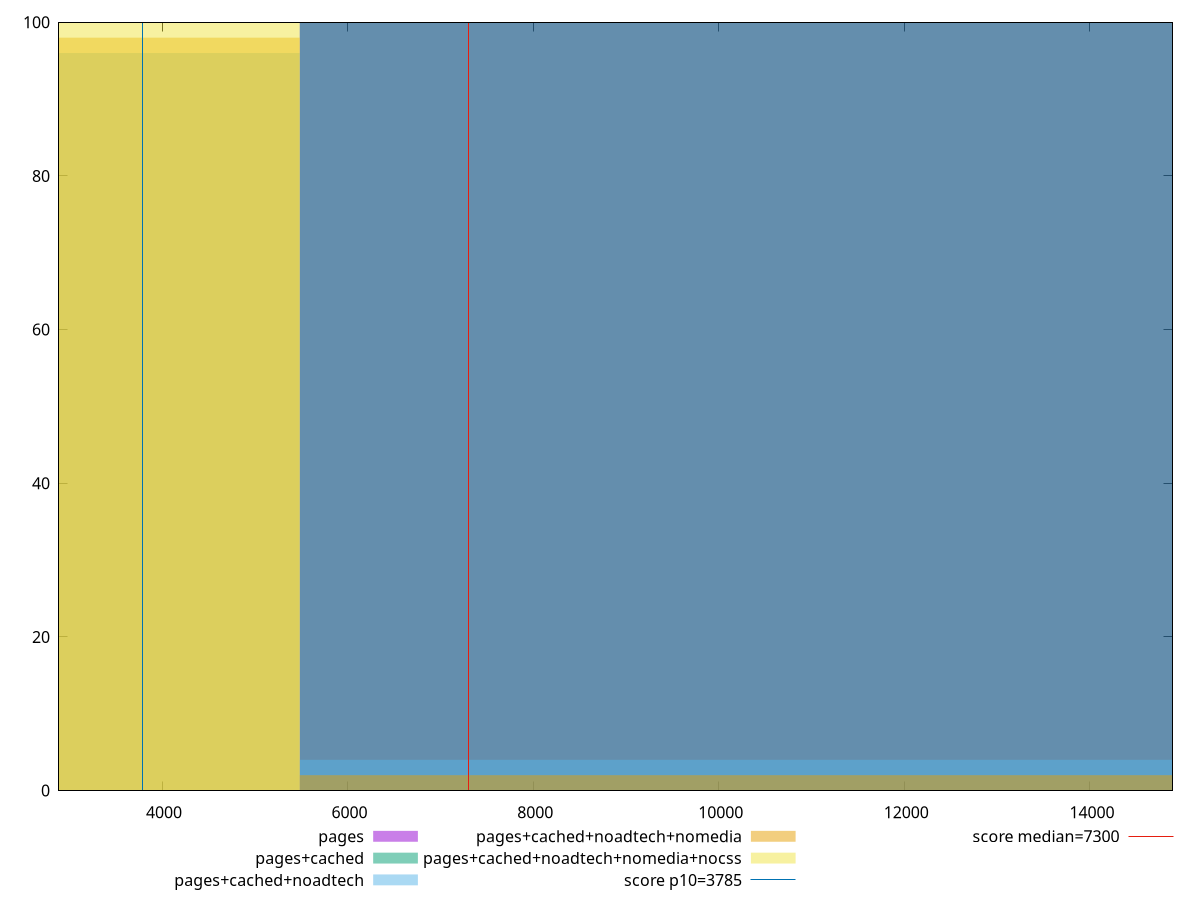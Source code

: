 reset

$pages <<EOF
10966.528160055319 100
EOF

$pagesCached <<EOF
10966.528160055319 100
EOF

$pagesCachedNoadtech <<EOF
0 96
10966.528160055319 4
EOF

$pagesCachedNoadtechNomedia <<EOF
0 98
10966.528160055319 2
EOF

$pagesCachedNoadtechNomediaNocss <<EOF
0 100
EOF

set key outside below
set boxwidth 10966.528160055319
set xrange [2889.522:14890.086449999999]
set yrange [0:100]
set trange [0:100]
set style fill transparent solid 0.5 noborder

set parametric
set terminal svg size 640, 530 enhanced background rgb 'white'
set output "report_00018_2021-02-10T15-25-16.877Z/interactive/comparison/histogram/all_raw.svg"

plot $pages title "pages" with boxes, \
     $pagesCached title "pages+cached" with boxes, \
     $pagesCachedNoadtech title "pages+cached+noadtech" with boxes, \
     $pagesCachedNoadtechNomedia title "pages+cached+noadtech+nomedia" with boxes, \
     $pagesCachedNoadtechNomediaNocss title "pages+cached+noadtech+nomedia+nocss" with boxes, \
     3785,t title "score p10=3785", \
     7300,t title "score median=7300"

reset
